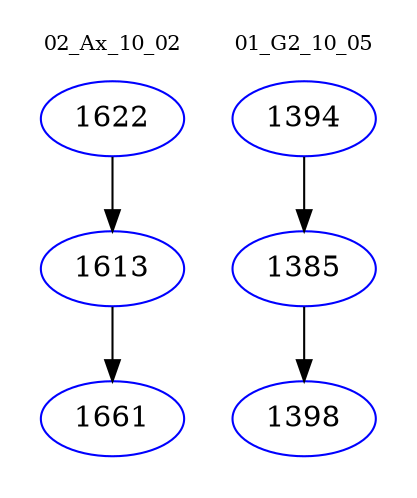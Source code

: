 digraph{
subgraph cluster_0 {
color = white
label = "02_Ax_10_02";
fontsize=10;
T0_1622 [label="1622", color="blue"]
T0_1622 -> T0_1613 [color="black"]
T0_1613 [label="1613", color="blue"]
T0_1613 -> T0_1661 [color="black"]
T0_1661 [label="1661", color="blue"]
}
subgraph cluster_1 {
color = white
label = "01_G2_10_05";
fontsize=10;
T1_1394 [label="1394", color="blue"]
T1_1394 -> T1_1385 [color="black"]
T1_1385 [label="1385", color="blue"]
T1_1385 -> T1_1398 [color="black"]
T1_1398 [label="1398", color="blue"]
}
}
